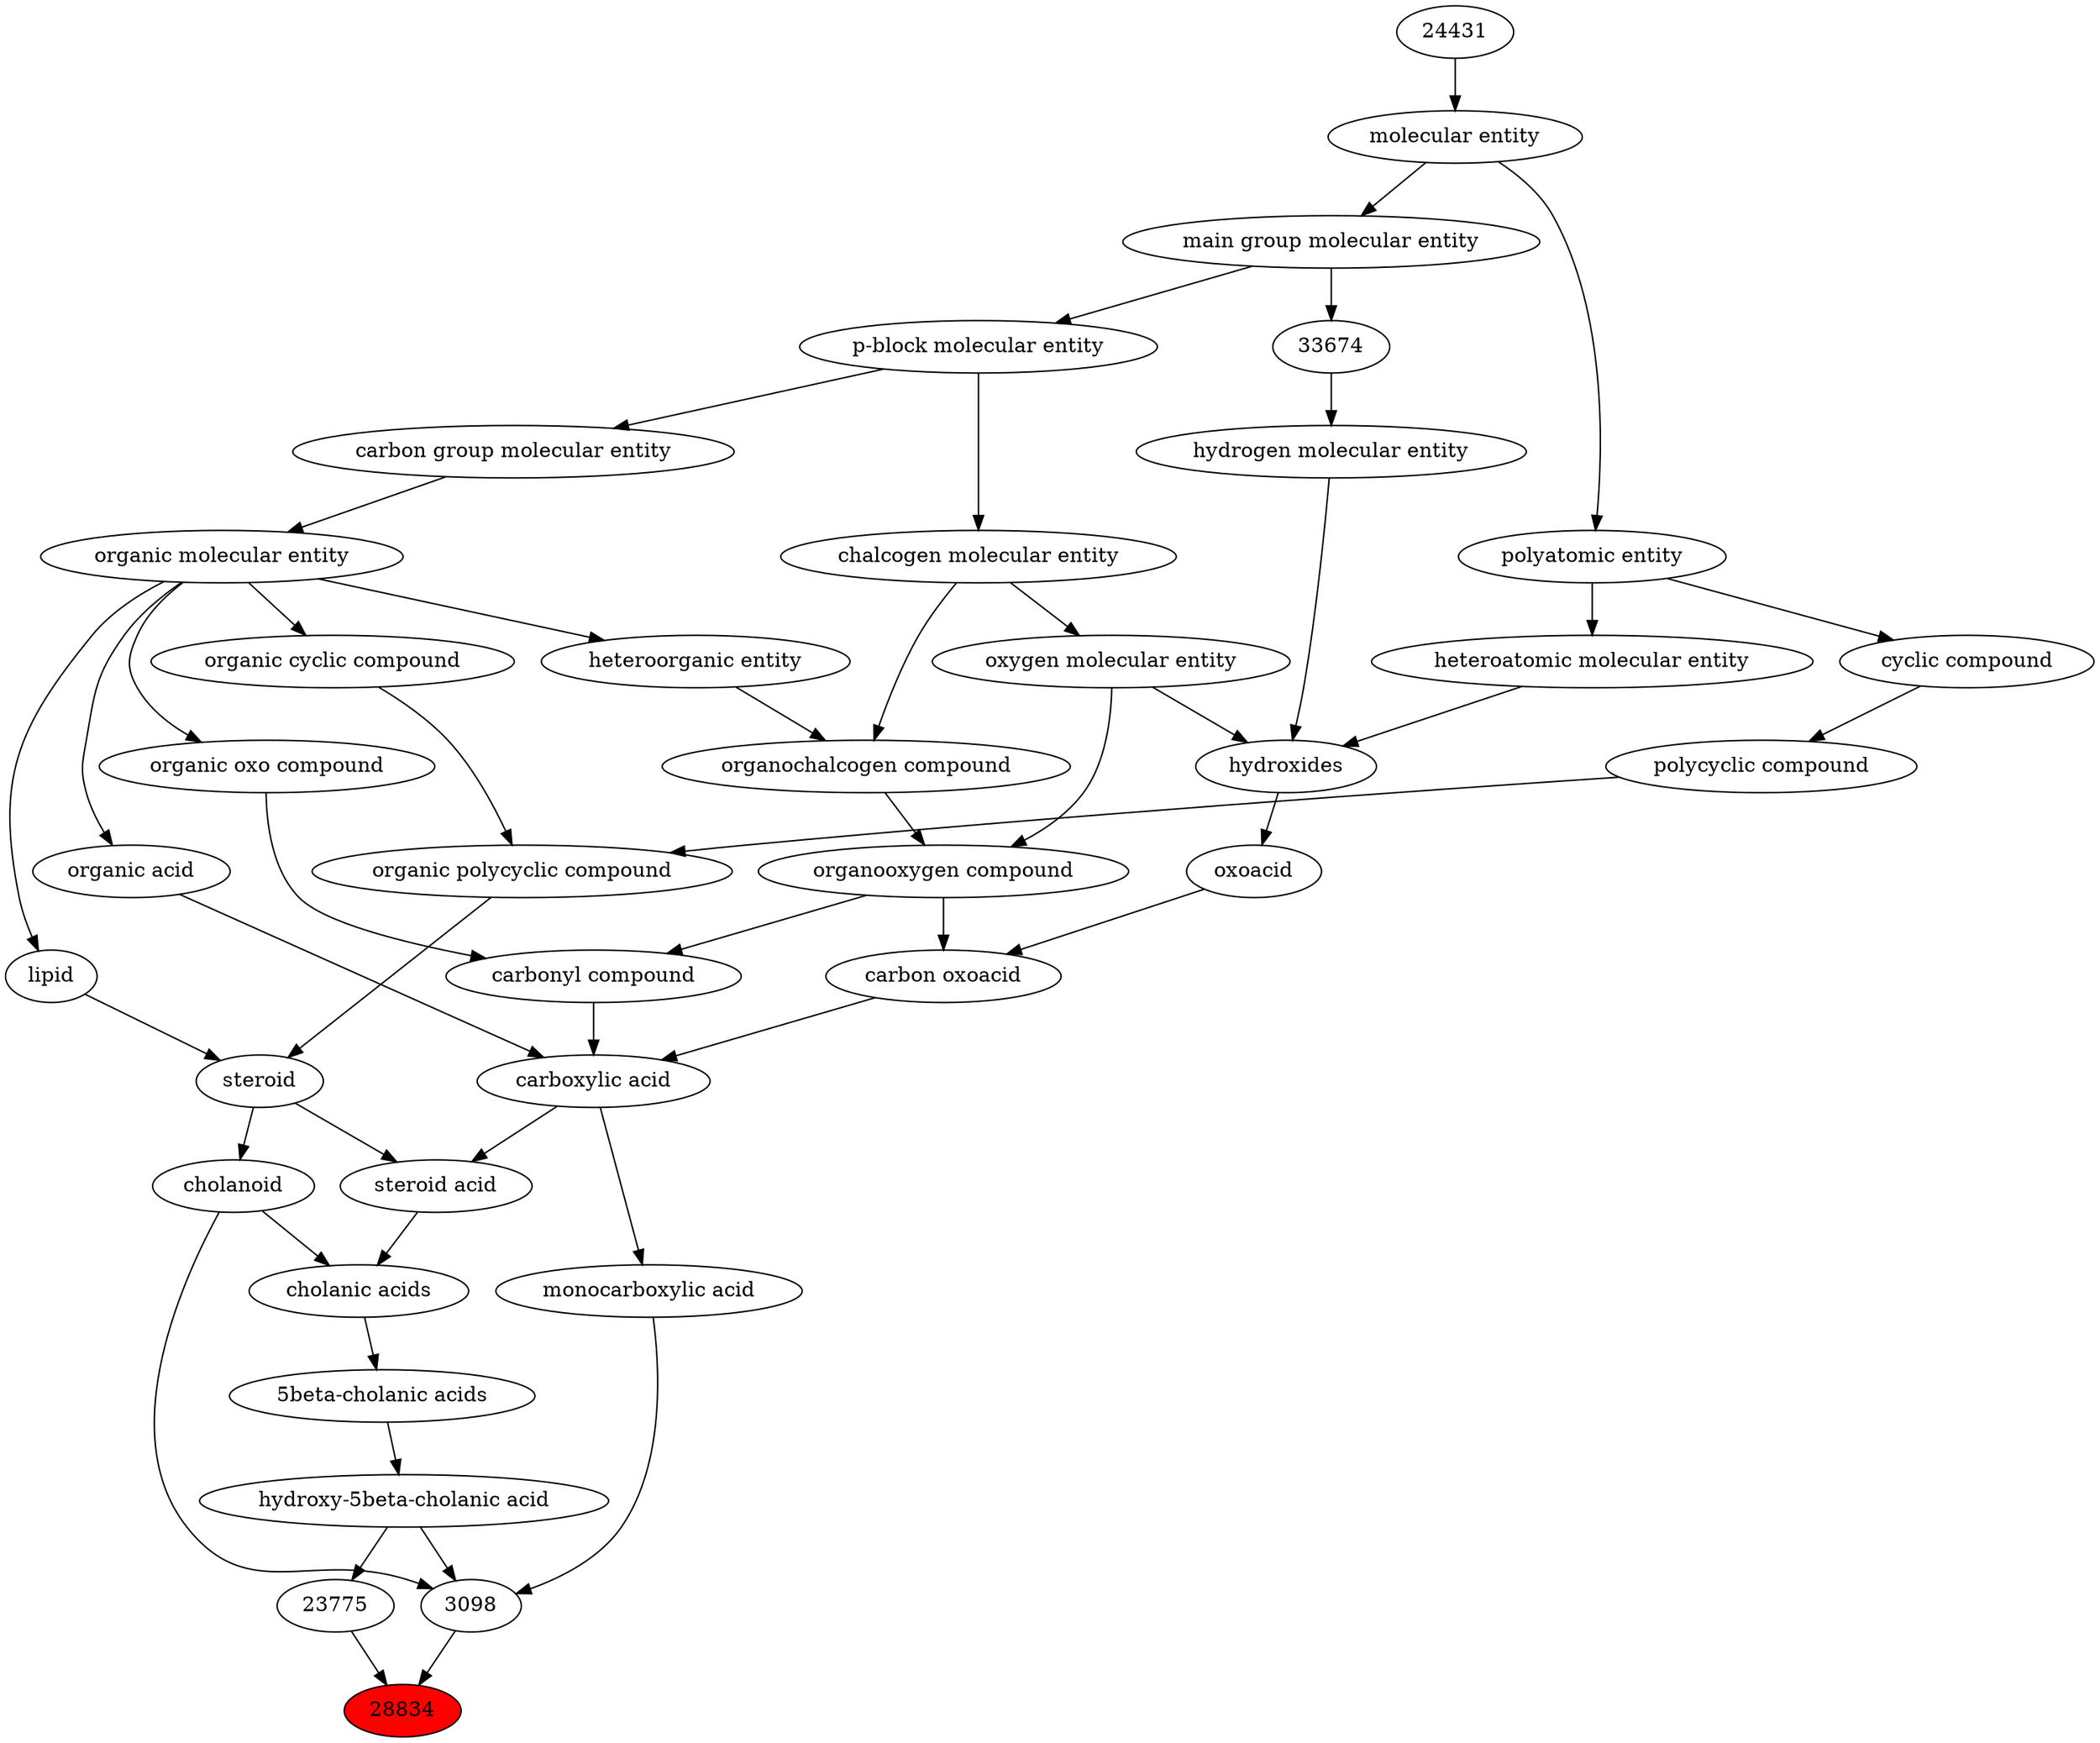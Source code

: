 digraph tree{ 
28834 [label="28834" fillcolor=red style=filled]
3098 -> 28834
23775 -> 28834
3098 [label="3098"]
36078 -> 3098
24663 -> 3098
25384 -> 3098
23775 [label="23775"]
24663 -> 23775
36078 [label="cholanoid"]
35341 -> 36078
24663 [label="hydroxy-5beta-cholanic acid"]
36248 -> 24663
25384 [label="monocarboxylic acid"]
33575 -> 25384
35341 [label="steroid"]
51958 -> 35341
18059 -> 35341
36248 [label="5beta-cholanic acids"]
36278 -> 36248
33575 [label="carboxylic acid"]
36586 -> 33575
35605 -> 33575
64709 -> 33575
51958 [label="organic polycyclic compound"]
33832 -> 51958
33635 -> 51958
18059 [label="lipid"]
50860 -> 18059
36278 [label="cholanic acids"]
47891 -> 36278
36078 -> 36278
36586 [label="carbonyl compound"]
36587 -> 36586
36963 -> 36586
35605 [label="carbon oxoacid"]
24833 -> 35605
36963 -> 35605
64709 [label="organic acid"]
50860 -> 64709
33832 [label="organic cyclic compound"]
50860 -> 33832
33635 [label="polycyclic compound"]
33595 -> 33635
50860 [label="organic molecular entity"]
33582 -> 50860
47891 [label="steroid acid"]
35341 -> 47891
33575 -> 47891
36587 [label="organic oxo compound"]
50860 -> 36587
36963 [label="organooxygen compound"]
36962 -> 36963
25806 -> 36963
24833 [label="oxoacid"]
24651 -> 24833
33595 [label="cyclic compound"]
36357 -> 33595
33582 [label="carbon group molecular entity"]
33675 -> 33582
36962 [label="organochalcogen compound"]
33285 -> 36962
33304 -> 36962
25806 [label="oxygen molecular entity"]
33304 -> 25806
24651 [label="hydroxides"]
25806 -> 24651
33608 -> 24651
37577 -> 24651
36357 [label="polyatomic entity"]
23367 -> 36357
33675 [label="p-block molecular entity"]
33579 -> 33675
33285 [label="heteroorganic entity"]
50860 -> 33285
33304 [label="chalcogen molecular entity"]
33675 -> 33304
33608 [label="hydrogen molecular entity"]
33674 -> 33608
37577 [label="heteroatomic molecular entity"]
36357 -> 37577
23367 [label="molecular entity"]
24431 -> 23367
33579 [label="main group molecular entity"]
23367 -> 33579
33674 [label="33674"]
33579 -> 33674
24431 [label="24431"]
}